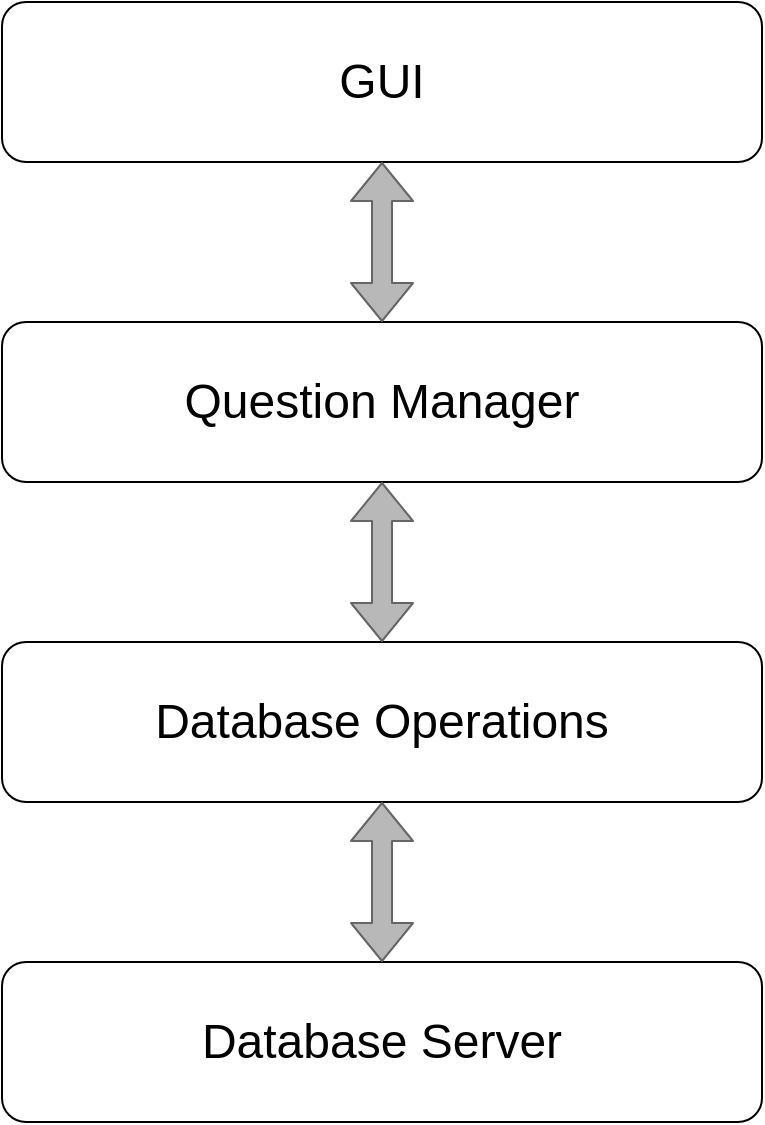 <mxfile version="13.10.2" type="device"><diagram id="JZ7WuSCgjXkWo1Zho5hG" name="Page-1"><mxGraphModel dx="1636" dy="889" grid="1" gridSize="10" guides="1" tooltips="1" connect="1" arrows="1" fold="1" page="1" pageScale="1" pageWidth="850" pageHeight="1100" math="0" shadow="0"><root><mxCell id="0"/><mxCell id="1" parent="0"/><mxCell id="ug5pNxaY8doYmn9VdtxH-1" value="&lt;font style=&quot;font-size: 24px&quot;&gt;GUI&lt;/font&gt;" style="rounded=1;whiteSpace=wrap;html=1;" vertex="1" parent="1"><mxGeometry x="260" y="40" width="380" height="80" as="geometry"/></mxCell><mxCell id="ug5pNxaY8doYmn9VdtxH-2" value="&lt;font style=&quot;font-size: 24px&quot;&gt;Question Manager&lt;/font&gt;" style="rounded=1;whiteSpace=wrap;html=1;" vertex="1" parent="1"><mxGeometry x="260" y="200" width="380" height="80" as="geometry"/></mxCell><mxCell id="ug5pNxaY8doYmn9VdtxH-3" value="" style="shape=flexArrow;endArrow=classic;startArrow=classic;html=1;entryX=0.5;entryY=1;entryDx=0;entryDy=0;strokeColor=#666666;fillColor=#B8B8B8;" edge="1" parent="1" source="ug5pNxaY8doYmn9VdtxH-2" target="ug5pNxaY8doYmn9VdtxH-1"><mxGeometry width="50" height="50" relative="1" as="geometry"><mxPoint x="400" y="370" as="sourcePoint"/><mxPoint x="450" y="320" as="targetPoint"/></mxGeometry></mxCell><mxCell id="ug5pNxaY8doYmn9VdtxH-4" value="&lt;font style=&quot;font-size: 24px&quot;&gt;Database Operations&lt;/font&gt;" style="rounded=1;whiteSpace=wrap;html=1;" vertex="1" parent="1"><mxGeometry x="260" y="360" width="380" height="80" as="geometry"/></mxCell><mxCell id="ug5pNxaY8doYmn9VdtxH-5" value="" style="shape=flexArrow;endArrow=classic;startArrow=classic;html=1;strokeColor=#666666;fillColor=#B8B8B8;" edge="1" parent="1" source="ug5pNxaY8doYmn9VdtxH-4" target="ug5pNxaY8doYmn9VdtxH-2"><mxGeometry width="50" height="50" relative="1" as="geometry"><mxPoint x="440" y="330" as="sourcePoint"/><mxPoint x="490" y="300" as="targetPoint"/></mxGeometry></mxCell><mxCell id="ug5pNxaY8doYmn9VdtxH-6" value="&lt;font style=&quot;font-size: 24px&quot;&gt;Database Server&lt;/font&gt;" style="rounded=1;whiteSpace=wrap;html=1;" vertex="1" parent="1"><mxGeometry x="260" y="520" width="380" height="80" as="geometry"/></mxCell><mxCell id="ug5pNxaY8doYmn9VdtxH-7" value="" style="shape=flexArrow;endArrow=classic;startArrow=classic;html=1;strokeColor=#666666;fillColor=#B8B8B8;entryX=0.5;entryY=1;entryDx=0;entryDy=0;exitX=0.5;exitY=0;exitDx=0;exitDy=0;" edge="1" parent="1" source="ug5pNxaY8doYmn9VdtxH-6" target="ug5pNxaY8doYmn9VdtxH-4"><mxGeometry width="50" height="50" relative="1" as="geometry"><mxPoint x="460" y="370" as="sourcePoint"/><mxPoint x="460" y="290" as="targetPoint"/></mxGeometry></mxCell></root></mxGraphModel></diagram></mxfile>